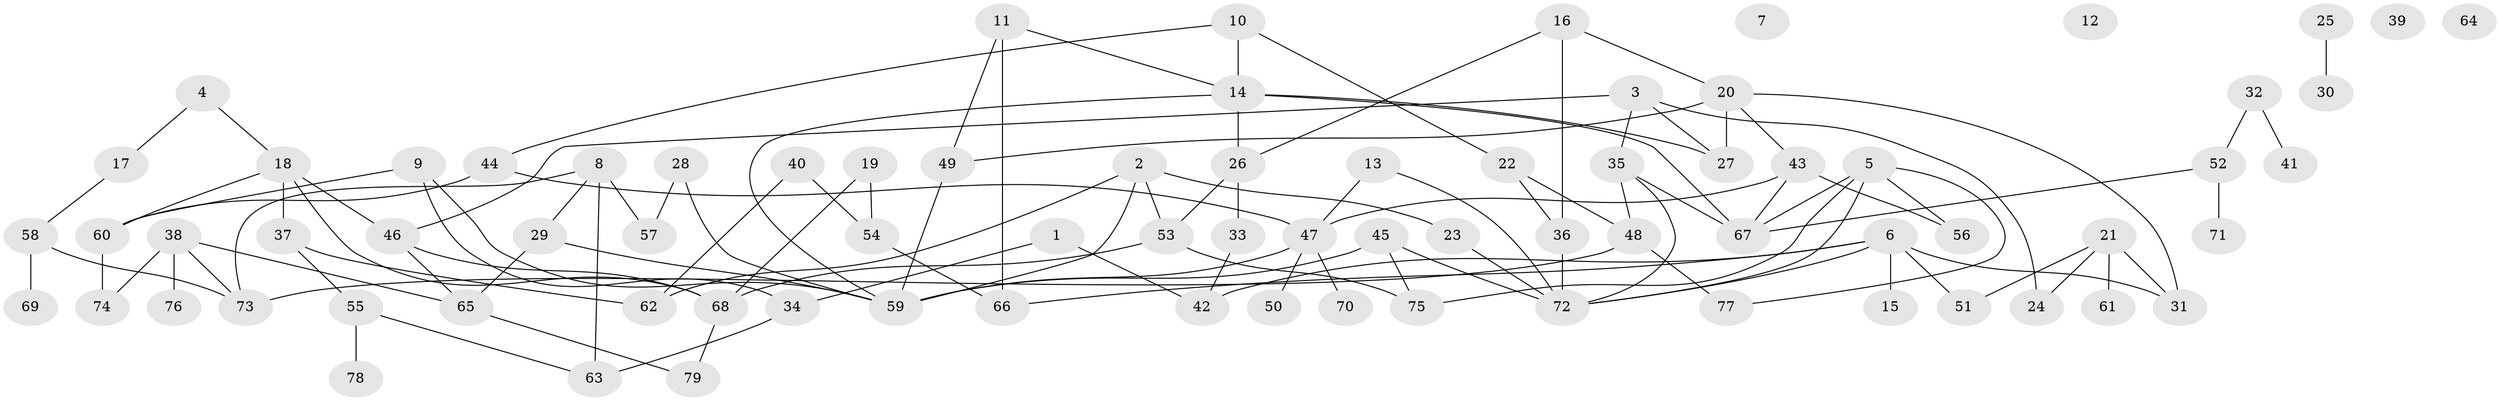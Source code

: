// Generated by graph-tools (version 1.1) at 2025/00/03/09/25 03:00:48]
// undirected, 79 vertices, 114 edges
graph export_dot {
graph [start="1"]
  node [color=gray90,style=filled];
  1;
  2;
  3;
  4;
  5;
  6;
  7;
  8;
  9;
  10;
  11;
  12;
  13;
  14;
  15;
  16;
  17;
  18;
  19;
  20;
  21;
  22;
  23;
  24;
  25;
  26;
  27;
  28;
  29;
  30;
  31;
  32;
  33;
  34;
  35;
  36;
  37;
  38;
  39;
  40;
  41;
  42;
  43;
  44;
  45;
  46;
  47;
  48;
  49;
  50;
  51;
  52;
  53;
  54;
  55;
  56;
  57;
  58;
  59;
  60;
  61;
  62;
  63;
  64;
  65;
  66;
  67;
  68;
  69;
  70;
  71;
  72;
  73;
  74;
  75;
  76;
  77;
  78;
  79;
  1 -- 34;
  1 -- 42;
  2 -- 23;
  2 -- 53;
  2 -- 59;
  2 -- 62;
  3 -- 24;
  3 -- 27;
  3 -- 35;
  3 -- 46;
  4 -- 17;
  4 -- 18;
  5 -- 56;
  5 -- 67;
  5 -- 72;
  5 -- 75;
  5 -- 77;
  6 -- 15;
  6 -- 31;
  6 -- 42;
  6 -- 51;
  6 -- 66;
  6 -- 72;
  8 -- 29;
  8 -- 57;
  8 -- 63;
  8 -- 73;
  9 -- 34;
  9 -- 59;
  9 -- 60;
  10 -- 14;
  10 -- 22;
  10 -- 44;
  11 -- 14;
  11 -- 49;
  11 -- 66;
  13 -- 47;
  13 -- 72;
  14 -- 26;
  14 -- 27;
  14 -- 59;
  14 -- 67;
  16 -- 20;
  16 -- 26;
  16 -- 36;
  17 -- 58;
  18 -- 37;
  18 -- 46;
  18 -- 60;
  18 -- 68;
  19 -- 54;
  19 -- 68;
  20 -- 27;
  20 -- 31;
  20 -- 43;
  20 -- 49;
  21 -- 24;
  21 -- 31;
  21 -- 51;
  21 -- 61;
  22 -- 36;
  22 -- 48;
  23 -- 72;
  25 -- 30;
  26 -- 33;
  26 -- 53;
  28 -- 57;
  28 -- 59;
  29 -- 59;
  29 -- 65;
  32 -- 41;
  32 -- 52;
  33 -- 42;
  34 -- 63;
  35 -- 48;
  35 -- 67;
  35 -- 72;
  36 -- 72;
  37 -- 55;
  37 -- 62;
  38 -- 65;
  38 -- 73;
  38 -- 74;
  38 -- 76;
  40 -- 54;
  40 -- 62;
  43 -- 47;
  43 -- 56;
  43 -- 67;
  44 -- 47;
  44 -- 60;
  45 -- 59;
  45 -- 72;
  45 -- 75;
  46 -- 65;
  46 -- 68;
  47 -- 50;
  47 -- 59;
  47 -- 70;
  48 -- 73;
  48 -- 77;
  49 -- 59;
  52 -- 67;
  52 -- 71;
  53 -- 68;
  53 -- 75;
  54 -- 66;
  55 -- 63;
  55 -- 78;
  58 -- 69;
  58 -- 73;
  60 -- 74;
  65 -- 79;
  68 -- 79;
}

